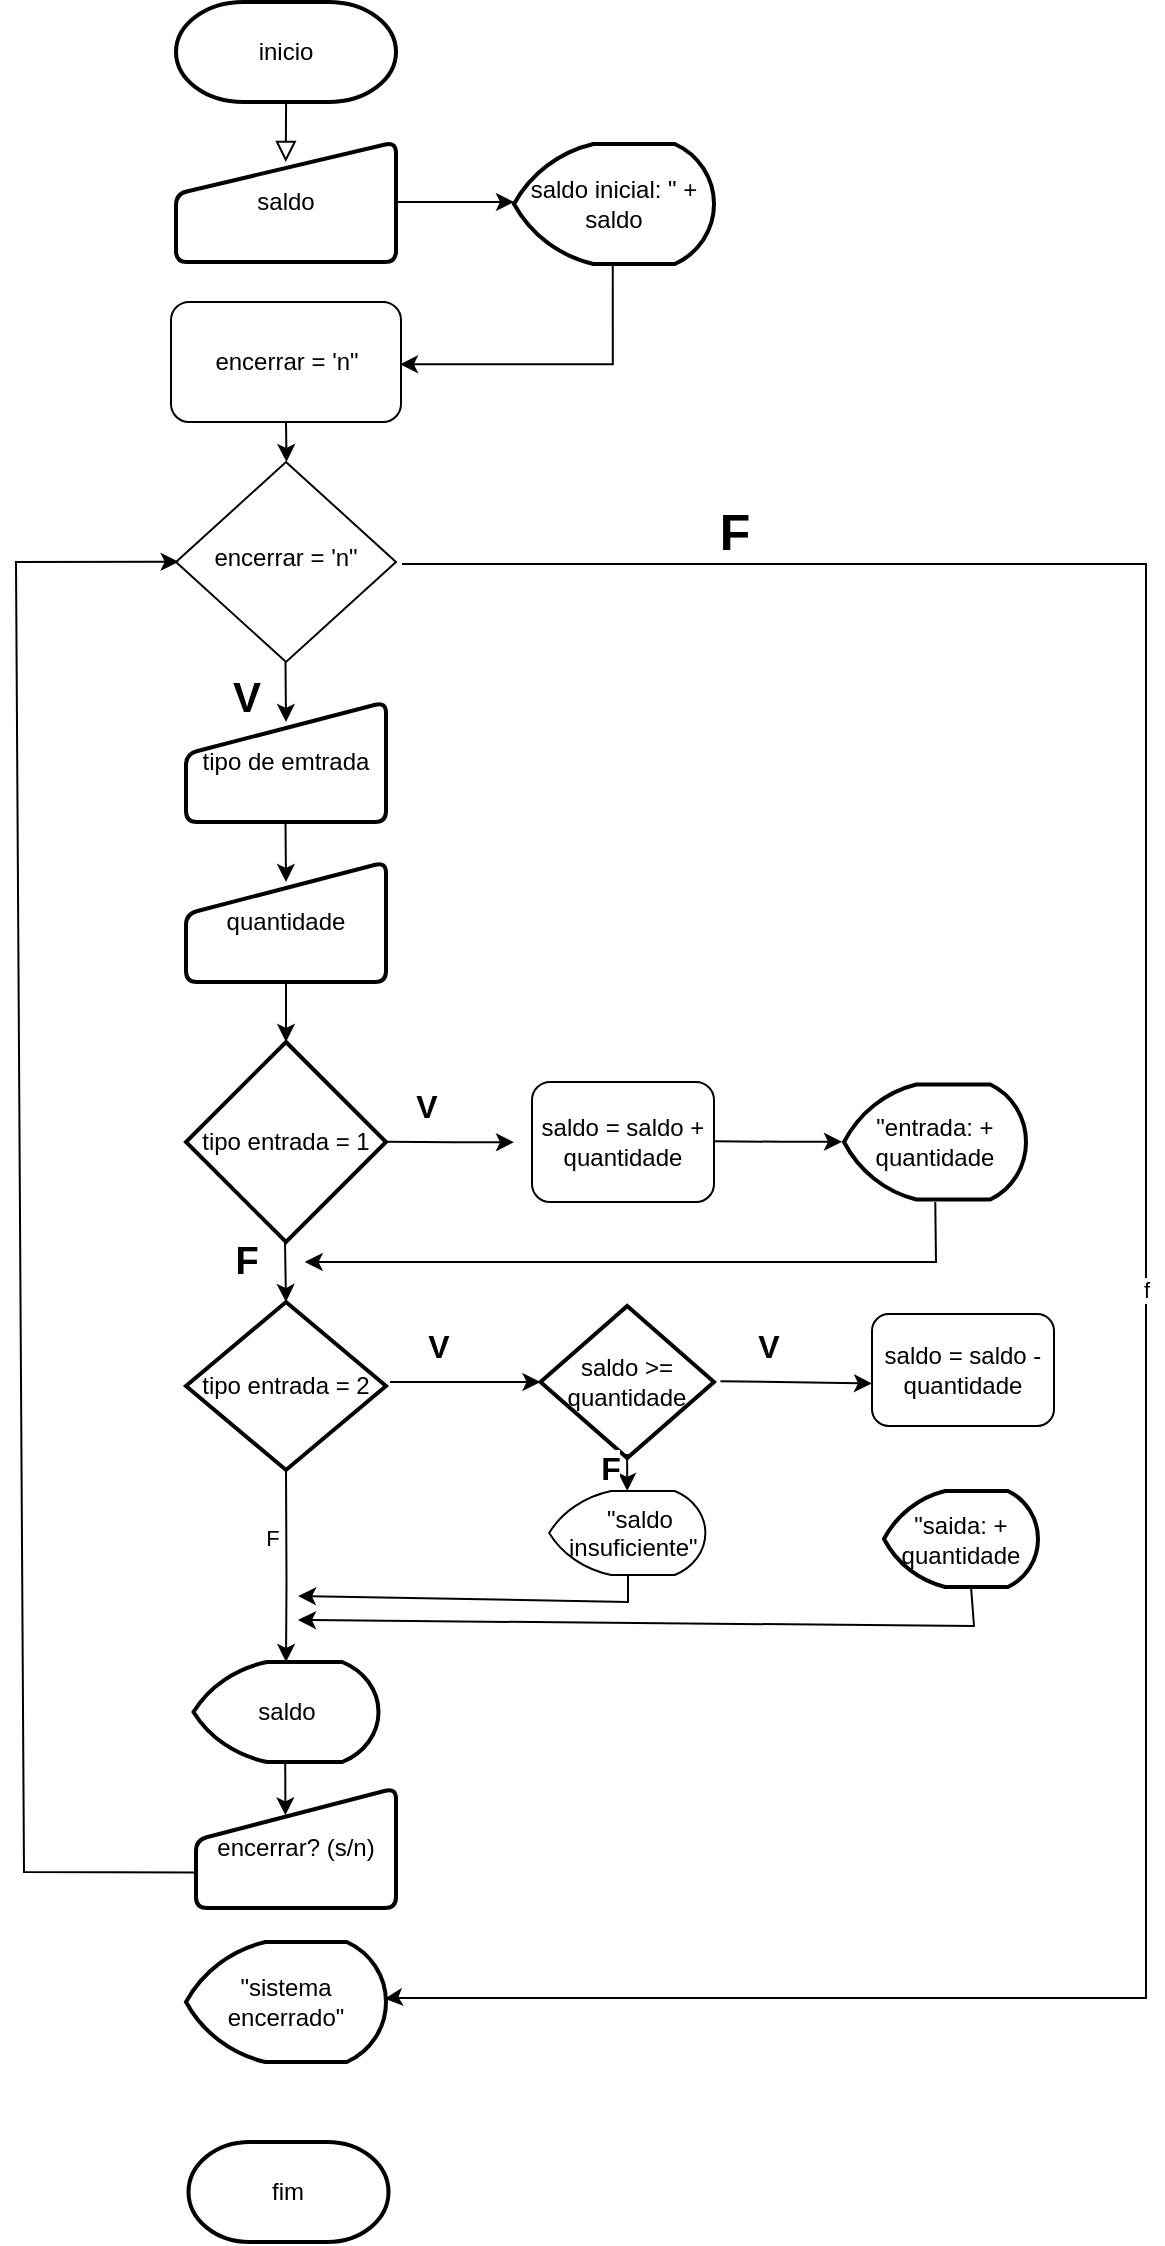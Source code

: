 <mxfile version="22.0.4" type="github">
  <diagram id="C5RBs43oDa-KdzZeNtuy" name="Page-1">
    <mxGraphModel dx="631" dy="1052" grid="0" gridSize="13" guides="0" tooltips="1" connect="0" arrows="1" fold="1" page="1" pageScale="1" pageWidth="827" pageHeight="1169" math="0" shadow="0">
      <root>
        <mxCell id="WIyWlLk6GJQsqaUBKTNV-0" />
        <mxCell id="WIyWlLk6GJQsqaUBKTNV-1" parent="WIyWlLk6GJQsqaUBKTNV-0" />
        <mxCell id="WIyWlLk6GJQsqaUBKTNV-2" value="" style="rounded=0;html=1;jettySize=auto;orthogonalLoop=1;fontSize=11;endArrow=block;endFill=0;endSize=8;strokeWidth=1;shadow=0;labelBackgroundColor=none;edgeStyle=orthogonalEdgeStyle;" parent="WIyWlLk6GJQsqaUBKTNV-1" edge="1">
          <mxGeometry relative="1" as="geometry">
            <mxPoint x="215.04" y="70" as="sourcePoint" />
            <mxPoint x="214.9" y="100" as="targetPoint" />
          </mxGeometry>
        </mxCell>
        <mxCell id="lSWkPtKDwUSZixuNPe9K-104" value="f" style="edgeStyle=orthogonalEdgeStyle;rounded=0;orthogonalLoop=1;jettySize=auto;html=1;entryX=0.993;entryY=0.473;entryDx=0;entryDy=0;entryPerimeter=0;exitX=1.027;exitY=0.51;exitDx=0;exitDy=0;exitPerimeter=0;" parent="WIyWlLk6GJQsqaUBKTNV-1" source="WIyWlLk6GJQsqaUBKTNV-10" target="lSWkPtKDwUSZixuNPe9K-48" edge="1">
          <mxGeometry relative="1" as="geometry">
            <mxPoint x="264.0" y="1020.02" as="targetPoint" />
            <Array as="points">
              <mxPoint x="645" y="301" />
              <mxPoint x="645" y="1018" />
              <mxPoint x="268" y="1018" />
            </Array>
            <mxPoint x="266.0" y="370.0" as="sourcePoint" />
          </mxGeometry>
        </mxCell>
        <mxCell id="lSWkPtKDwUSZixuNPe9K-108" value="F" style="edgeLabel;html=1;align=center;verticalAlign=middle;resizable=0;points=[];fontSize=25;fontStyle=1" parent="lSWkPtKDwUSZixuNPe9K-104" vertex="1" connectable="0">
          <mxGeometry x="-0.725" y="8" relative="1" as="geometry">
            <mxPoint x="-36" y="-9" as="offset" />
          </mxGeometry>
        </mxCell>
        <mxCell id="WIyWlLk6GJQsqaUBKTNV-10" value="encerrar = &#39;n&quot;" style="rhombus;whiteSpace=wrap;html=1;shadow=0;fontFamily=Helvetica;fontSize=12;align=center;strokeWidth=1;spacing=6;spacingTop=-4;" parent="WIyWlLk6GJQsqaUBKTNV-1" vertex="1">
          <mxGeometry x="160" y="250" width="110" height="100" as="geometry" />
        </mxCell>
        <mxCell id="lSWkPtKDwUSZixuNPe9K-5" value="inicio" style="strokeWidth=2;html=1;shape=mxgraph.flowchart.terminator;whiteSpace=wrap;" parent="WIyWlLk6GJQsqaUBKTNV-1" vertex="1">
          <mxGeometry x="160" y="20" width="110" height="50" as="geometry" />
        </mxCell>
        <mxCell id="lSWkPtKDwUSZixuNPe9K-6" value="encerrar = &#39;n&quot;" style="rounded=1;whiteSpace=wrap;html=1;" parent="WIyWlLk6GJQsqaUBKTNV-1" vertex="1">
          <mxGeometry x="157.5" y="170" width="115" height="60" as="geometry" />
        </mxCell>
        <mxCell id="lSWkPtKDwUSZixuNPe9K-8" value="" style="endArrow=classic;html=1;rounded=0;exitX=0.5;exitY=1;exitDx=0;exitDy=0;" parent="WIyWlLk6GJQsqaUBKTNV-1" source="lSWkPtKDwUSZixuNPe9K-6" edge="1">
          <mxGeometry width="50" height="50" relative="1" as="geometry">
            <mxPoint x="214.75" y="190" as="sourcePoint" />
            <mxPoint x="215.25" y="250" as="targetPoint" />
          </mxGeometry>
        </mxCell>
        <mxCell id="lSWkPtKDwUSZixuNPe9K-9" value="quantidade" style="html=1;strokeWidth=2;shape=manualInput;whiteSpace=wrap;rounded=1;size=26;arcSize=11;" parent="WIyWlLk6GJQsqaUBKTNV-1" vertex="1">
          <mxGeometry x="165" y="450" width="100" height="60" as="geometry" />
        </mxCell>
        <mxCell id="lSWkPtKDwUSZixuNPe9K-10" value="tipo de emtrada" style="html=1;strokeWidth=2;shape=manualInput;whiteSpace=wrap;rounded=1;size=26;arcSize=11;" parent="WIyWlLk6GJQsqaUBKTNV-1" vertex="1">
          <mxGeometry x="165" y="370" width="100" height="60" as="geometry" />
        </mxCell>
        <mxCell id="lSWkPtKDwUSZixuNPe9K-13" value="" style="endArrow=classic;html=1;rounded=0;entryX=0.447;entryY=0.228;entryDx=0;entryDy=0;entryPerimeter=0;" parent="WIyWlLk6GJQsqaUBKTNV-1" target="lSWkPtKDwUSZixuNPe9K-47" edge="1">
          <mxGeometry width="50" height="50" relative="1" as="geometry">
            <mxPoint x="214.58" y="880" as="sourcePoint" />
            <mxPoint x="215.08" y="910" as="targetPoint" />
          </mxGeometry>
        </mxCell>
        <mxCell id="lSWkPtKDwUSZixuNPe9K-109" style="edgeStyle=orthogonalEdgeStyle;rounded=0;orthogonalLoop=1;jettySize=auto;html=1;" parent="WIyWlLk6GJQsqaUBKTNV-1" source="lSWkPtKDwUSZixuNPe9K-20" edge="1">
          <mxGeometry relative="1" as="geometry">
            <mxPoint x="329" y="120" as="targetPoint" />
          </mxGeometry>
        </mxCell>
        <mxCell id="lSWkPtKDwUSZixuNPe9K-20" value="saldo" style="html=1;strokeWidth=2;shape=manualInput;whiteSpace=wrap;rounded=1;size=26;arcSize=11;" parent="WIyWlLk6GJQsqaUBKTNV-1" vertex="1">
          <mxGeometry x="160" y="90" width="110" height="60" as="geometry" />
        </mxCell>
        <mxCell id="lSWkPtKDwUSZixuNPe9K-22" value="" style="endArrow=classic;html=1;rounded=0;" parent="WIyWlLk6GJQsqaUBKTNV-1" edge="1">
          <mxGeometry width="50" height="50" relative="1" as="geometry">
            <mxPoint x="214.75" y="350" as="sourcePoint" />
            <mxPoint x="215" y="380" as="targetPoint" />
          </mxGeometry>
        </mxCell>
        <mxCell id="lSWkPtKDwUSZixuNPe9K-58" value="V" style="edgeLabel;html=1;align=center;verticalAlign=middle;resizable=0;points=[];fontStyle=1;fontSize=21;spacing=1;spacingTop=-11;" parent="lSWkPtKDwUSZixuNPe9K-22" vertex="1" connectable="0">
          <mxGeometry x="0.474" y="1" relative="1" as="geometry">
            <mxPoint x="-21" as="offset" />
          </mxGeometry>
        </mxCell>
        <mxCell id="lSWkPtKDwUSZixuNPe9K-23" value="" style="endArrow=classic;html=1;rounded=0;" parent="WIyWlLk6GJQsqaUBKTNV-1" edge="1">
          <mxGeometry width="50" height="50" relative="1" as="geometry">
            <mxPoint x="214.75" y="430" as="sourcePoint" />
            <mxPoint x="215" y="460" as="targetPoint" />
          </mxGeometry>
        </mxCell>
        <mxCell id="lSWkPtKDwUSZixuNPe9K-38" value="" style="endArrow=classic;html=1;rounded=0;" parent="WIyWlLk6GJQsqaUBKTNV-1" target="lSWkPtKDwUSZixuNPe9K-39" edge="1">
          <mxGeometry width="50" height="50" relative="1" as="geometry">
            <mxPoint x="215" y="510" as="sourcePoint" />
            <mxPoint x="215" y="520" as="targetPoint" />
          </mxGeometry>
        </mxCell>
        <mxCell id="lSWkPtKDwUSZixuNPe9K-39" value="tipo entrada = 1" style="strokeWidth=2;html=1;shape=mxgraph.flowchart.decision;whiteSpace=wrap;" parent="WIyWlLk6GJQsqaUBKTNV-1" vertex="1">
          <mxGeometry x="165" y="540" width="100" height="100" as="geometry" />
        </mxCell>
        <mxCell id="lSWkPtKDwUSZixuNPe9K-40" value="" style="endArrow=classic;html=1;rounded=0;" parent="WIyWlLk6GJQsqaUBKTNV-1" edge="1">
          <mxGeometry width="50" height="50" relative="1" as="geometry">
            <mxPoint x="214.5" y="640" as="sourcePoint" />
            <mxPoint x="215" y="670" as="targetPoint" />
          </mxGeometry>
        </mxCell>
        <mxCell id="lSWkPtKDwUSZixuNPe9K-56" value="F" style="edgeLabel;html=1;align=center;verticalAlign=middle;resizable=0;points=[];fontSize=19;fontStyle=1" parent="lSWkPtKDwUSZixuNPe9K-40" vertex="1" connectable="0">
          <mxGeometry x="-0.346" relative="1" as="geometry">
            <mxPoint x="-20" as="offset" />
          </mxGeometry>
        </mxCell>
        <mxCell id="lSWkPtKDwUSZixuNPe9K-41" value="tipo entrada = 2" style="strokeWidth=2;html=1;shape=mxgraph.flowchart.decision;whiteSpace=wrap;" parent="WIyWlLk6GJQsqaUBKTNV-1" vertex="1">
          <mxGeometry x="165" y="670" width="100" height="84" as="geometry" />
        </mxCell>
        <mxCell id="lSWkPtKDwUSZixuNPe9K-42" value="" style="endArrow=classic;html=1;rounded=0;entryX=0.5;entryY=0;entryDx=0;entryDy=0;entryPerimeter=0;exitX=0.5;exitY=0.992;exitDx=0;exitDy=0;exitPerimeter=0;" parent="WIyWlLk6GJQsqaUBKTNV-1" source="lSWkPtKDwUSZixuNPe9K-41" target="lSWkPtKDwUSZixuNPe9K-45" edge="1">
          <mxGeometry width="50" height="50" relative="1" as="geometry">
            <mxPoint x="214.75" y="770" as="sourcePoint" />
            <mxPoint x="215.25" y="830" as="targetPoint" />
            <Array as="points">
              <mxPoint x="215.25" y="810" />
            </Array>
          </mxGeometry>
        </mxCell>
        <mxCell id="lSWkPtKDwUSZixuNPe9K-55" value="&lt;p style=&quot;line-height: 30%;&quot;&gt;F&lt;/p&gt;" style="edgeLabel;html=1;align=center;verticalAlign=middle;resizable=0;points=[];" parent="lSWkPtKDwUSZixuNPe9K-42" vertex="1" connectable="0">
          <mxGeometry x="-0.286" y="1" relative="1" as="geometry">
            <mxPoint x="-8" as="offset" />
          </mxGeometry>
        </mxCell>
        <mxCell id="lSWkPtKDwUSZixuNPe9K-45" value="saldo" style="strokeWidth=2;html=1;shape=mxgraph.flowchart.display;whiteSpace=wrap;" parent="WIyWlLk6GJQsqaUBKTNV-1" vertex="1">
          <mxGeometry x="168.75" y="850" width="92.5" height="50" as="geometry" />
        </mxCell>
        <mxCell id="lSWkPtKDwUSZixuNPe9K-47" value="encerrar? (s/n)" style="html=1;strokeWidth=2;shape=manualInput;whiteSpace=wrap;rounded=1;size=26;arcSize=11;" parent="WIyWlLk6GJQsqaUBKTNV-1" vertex="1">
          <mxGeometry x="170" y="913" width="100" height="60" as="geometry" />
        </mxCell>
        <mxCell id="lSWkPtKDwUSZixuNPe9K-48" value="&quot;sistema encerrado&quot;" style="strokeWidth=2;html=1;shape=mxgraph.flowchart.display;whiteSpace=wrap;" parent="WIyWlLk6GJQsqaUBKTNV-1" vertex="1">
          <mxGeometry x="165" y="990" width="100" height="60" as="geometry" />
        </mxCell>
        <mxCell id="lSWkPtKDwUSZixuNPe9K-49" value="fim" style="strokeWidth=2;html=1;shape=mxgraph.flowchart.terminator;whiteSpace=wrap;" parent="WIyWlLk6GJQsqaUBKTNV-1" vertex="1">
          <mxGeometry x="166.25" y="1090" width="100" height="50" as="geometry" />
        </mxCell>
        <mxCell id="lSWkPtKDwUSZixuNPe9K-50" value="" style="endArrow=classic;html=1;rounded=0;entryX=0.012;entryY=0.499;entryDx=0;entryDy=0;entryPerimeter=0;exitX=0.003;exitY=0.705;exitDx=0;exitDy=0;exitPerimeter=0;" parent="WIyWlLk6GJQsqaUBKTNV-1" source="lSWkPtKDwUSZixuNPe9K-47" target="WIyWlLk6GJQsqaUBKTNV-10" edge="1">
          <mxGeometry width="50" height="50" relative="1" as="geometry">
            <mxPoint x="169" y="953" as="sourcePoint" />
            <mxPoint x="160" y="300" as="targetPoint" />
            <Array as="points">
              <mxPoint x="84" y="955" />
              <mxPoint x="80" y="300" />
            </Array>
          </mxGeometry>
        </mxCell>
        <mxCell id="lSWkPtKDwUSZixuNPe9K-51" value="&lt;p style=&quot;font-size: 16px; line-height: 0%;&quot;&gt;V&lt;/p&gt;" style="endArrow=classic;html=1;rounded=0;entryX=0;entryY=0.5;entryDx=0;entryDy=0;entryPerimeter=0;fontStyle=1" parent="WIyWlLk6GJQsqaUBKTNV-1" edge="1">
          <mxGeometry x="-0.378" y="18" width="50" height="50" relative="1" as="geometry">
            <mxPoint x="267" y="710" as="sourcePoint" />
            <mxPoint x="342.25" y="710" as="targetPoint" />
            <Array as="points">
              <mxPoint x="300" y="710" />
            </Array>
            <mxPoint as="offset" />
          </mxGeometry>
        </mxCell>
        <mxCell id="lSWkPtKDwUSZixuNPe9K-54" value="&lt;p style=&quot;font-size: 16px; line-height: 0%;&quot;&gt;V&lt;/p&gt;" style="endArrow=classic;html=1;rounded=0;fontStyle=1" parent="WIyWlLk6GJQsqaUBKTNV-1" edge="1">
          <mxGeometry x="-0.378" y="18" width="50" height="50" relative="1" as="geometry">
            <mxPoint x="265" y="589.89" as="sourcePoint" />
            <mxPoint x="329" y="590.09" as="targetPoint" />
            <Array as="points">
              <mxPoint x="299" y="590.09" />
            </Array>
            <mxPoint as="offset" />
          </mxGeometry>
        </mxCell>
        <mxCell id="lSWkPtKDwUSZixuNPe9K-61" value="saldo = saldo + quantidade" style="rounded=1;whiteSpace=wrap;html=1;" parent="WIyWlLk6GJQsqaUBKTNV-1" vertex="1">
          <mxGeometry x="338" y="560" width="91" height="60" as="geometry" />
        </mxCell>
        <mxCell id="lSWkPtKDwUSZixuNPe9K-62" value="saldo &amp;gt;=&lt;br&gt;quantidade" style="strokeWidth=2;html=1;shape=mxgraph.flowchart.decision;whiteSpace=wrap;" parent="WIyWlLk6GJQsqaUBKTNV-1" vertex="1">
          <mxGeometry x="342.25" y="672" width="86.75" height="76" as="geometry" />
        </mxCell>
        <mxCell id="lSWkPtKDwUSZixuNPe9K-63" value="&lt;p style=&quot;text-align: center; line-height: 110%;&quot;&gt;&amp;nbsp; &amp;nbsp; &quot;saldo&amp;nbsp; &amp;nbsp;&lt;span style=&quot;background-color: initial; text-align: center;&quot;&gt;insuficiente&quot;&lt;/span&gt;&lt;/p&gt;" style="strokeWidth=1;html=1;shape=mxgraph.flowchart.display;whiteSpace=wrap;align=left;shadow=0;" parent="WIyWlLk6GJQsqaUBKTNV-1" vertex="1">
          <mxGeometry x="346.57" y="764.5" width="78.12" height="42" as="geometry" />
        </mxCell>
        <mxCell id="lSWkPtKDwUSZixuNPe9K-65" value="&lt;p style=&quot;font-size: 16px; line-height: 0%;&quot;&gt;&lt;b&gt;V&lt;/b&gt;&lt;/p&gt;" style="endArrow=classic;html=1;rounded=0;exitX=1.037;exitY=0.495;exitDx=0;exitDy=0;exitPerimeter=0;entryX=0;entryY=0.62;entryDx=0;entryDy=0;entryPerimeter=0;" parent="WIyWlLk6GJQsqaUBKTNV-1" source="lSWkPtKDwUSZixuNPe9K-62" target="lSWkPtKDwUSZixuNPe9K-67" edge="1">
          <mxGeometry x="-0.378" y="18" width="50" height="50" relative="1" as="geometry">
            <mxPoint x="432" y="690.0" as="sourcePoint" />
            <mxPoint x="505" y="701.87" as="targetPoint" />
            <Array as="points" />
            <mxPoint as="offset" />
          </mxGeometry>
        </mxCell>
        <mxCell id="lSWkPtKDwUSZixuNPe9K-66" value="&lt;p style=&quot;font-size: 16px; line-height: 0%;&quot;&gt;&lt;br&gt;&lt;/p&gt;" style="endArrow=classic;html=1;rounded=0;" parent="WIyWlLk6GJQsqaUBKTNV-1" edge="1">
          <mxGeometry x="-0.378" y="18" width="50" height="50" relative="1" as="geometry">
            <mxPoint x="429" y="589.67" as="sourcePoint" />
            <mxPoint x="493" y="589.87" as="targetPoint" />
            <Array as="points">
              <mxPoint x="463" y="589.87" />
            </Array>
            <mxPoint as="offset" />
          </mxGeometry>
        </mxCell>
        <mxCell id="lSWkPtKDwUSZixuNPe9K-67" value="saldo = saldo -&lt;br&gt;quantidade" style="rounded=1;whiteSpace=wrap;html=1;" parent="WIyWlLk6GJQsqaUBKTNV-1" vertex="1">
          <mxGeometry x="508" y="676" width="91" height="56" as="geometry" />
        </mxCell>
        <mxCell id="lSWkPtKDwUSZixuNPe9K-68" value="&quot;saida: +&lt;br&gt;quantidade" style="strokeWidth=2;html=1;shape=mxgraph.flowchart.display;whiteSpace=wrap;" parent="WIyWlLk6GJQsqaUBKTNV-1" vertex="1">
          <mxGeometry x="514" y="764.5" width="77" height="48" as="geometry" />
        </mxCell>
        <mxCell id="lSWkPtKDwUSZixuNPe9K-77" style="edgeStyle=orthogonalEdgeStyle;rounded=0;orthogonalLoop=1;jettySize=auto;html=1;exitX=0.5;exitY=1;exitDx=0;exitDy=0;exitPerimeter=0;" parent="WIyWlLk6GJQsqaUBKTNV-1" source="lSWkPtKDwUSZixuNPe9K-69" edge="1">
          <mxGeometry relative="1" as="geometry">
            <mxPoint x="539.556" y="618.75" as="targetPoint" />
          </mxGeometry>
        </mxCell>
        <mxCell id="lSWkPtKDwUSZixuNPe9K-69" value="&quot;entrada: +&lt;br&gt;quantidade" style="strokeWidth=2;html=1;shape=mxgraph.flowchart.display;whiteSpace=wrap;" parent="WIyWlLk6GJQsqaUBKTNV-1" vertex="1">
          <mxGeometry x="494" y="561.25" width="91" height="57.5" as="geometry" />
        </mxCell>
        <mxCell id="lSWkPtKDwUSZixuNPe9K-79" value="" style="endArrow=classic;html=1;rounded=0;exitX=0.576;exitY=1.018;exitDx=0;exitDy=0;exitPerimeter=0;" parent="WIyWlLk6GJQsqaUBKTNV-1" edge="1">
          <mxGeometry width="50" height="50" relative="1" as="geometry">
            <mxPoint x="539.636" y="619.995" as="sourcePoint" />
            <mxPoint x="224.333" y="650" as="targetPoint" />
            <Array as="points">
              <mxPoint x="540" y="650" />
              <mxPoint x="377" y="650" />
            </Array>
          </mxGeometry>
        </mxCell>
        <mxCell id="lSWkPtKDwUSZixuNPe9K-87" value="" style="endArrow=classic;html=1;rounded=0;" parent="WIyWlLk6GJQsqaUBKTNV-1" edge="1">
          <mxGeometry width="50" height="50" relative="1" as="geometry">
            <mxPoint x="386" y="807" as="sourcePoint" />
            <mxPoint x="221" y="817" as="targetPoint" />
            <Array as="points">
              <mxPoint x="386" y="820" />
            </Array>
          </mxGeometry>
        </mxCell>
        <mxCell id="lSWkPtKDwUSZixuNPe9K-92" value="" style="endArrow=classic;html=1;rounded=0;exitX=0.565;exitY=0.996;exitDx=0;exitDy=0;exitPerimeter=0;" parent="WIyWlLk6GJQsqaUBKTNV-1" source="lSWkPtKDwUSZixuNPe9K-68" edge="1">
          <mxGeometry width="50" height="50" relative="1" as="geometry">
            <mxPoint x="559" y="806" as="sourcePoint" />
            <mxPoint x="221" y="829" as="targetPoint" />
            <Array as="points">
              <mxPoint x="559" y="832" />
            </Array>
          </mxGeometry>
        </mxCell>
        <mxCell id="lSWkPtKDwUSZixuNPe9K-99" value="" style="endArrow=classic;html=1;rounded=0;entryX=0.5;entryY=0;entryDx=0;entryDy=0;entryPerimeter=0;" parent="WIyWlLk6GJQsqaUBKTNV-1" target="lSWkPtKDwUSZixuNPe9K-63" edge="1">
          <mxGeometry width="50" height="50" relative="1" as="geometry">
            <mxPoint x="385.56" y="746" as="sourcePoint" />
            <mxPoint x="385.56" y="759" as="targetPoint" />
          </mxGeometry>
        </mxCell>
        <mxCell id="lSWkPtKDwUSZixuNPe9K-101" value="F" style="edgeLabel;html=1;align=center;verticalAlign=middle;resizable=0;points=[];fontSize=16;fontStyle=1" parent="lSWkPtKDwUSZixuNPe9K-99" vertex="1" connectable="0">
          <mxGeometry x="-0.024" y="2" relative="1" as="geometry">
            <mxPoint x="-11" y="-2" as="offset" />
          </mxGeometry>
        </mxCell>
        <mxCell id="wRMl8L-3ksBGkZzLNnt2-1" style="edgeStyle=orthogonalEdgeStyle;rounded=0;orthogonalLoop=1;jettySize=auto;html=1;entryX=1.001;entryY=0.519;entryDx=0;entryDy=0;entryPerimeter=0;" edge="1" parent="WIyWlLk6GJQsqaUBKTNV-1">
          <mxGeometry relative="1" as="geometry">
            <mxPoint x="271.995" y="201.14" as="targetPoint" />
            <mxPoint x="378.38" y="151" as="sourcePoint" />
            <Array as="points">
              <mxPoint x="378" y="201" />
            </Array>
          </mxGeometry>
        </mxCell>
        <mxCell id="wRMl8L-3ksBGkZzLNnt2-0" value="saldo inicial: &quot; +&lt;br&gt;saldo&lt;br&gt;" style="strokeWidth=2;html=1;shape=mxgraph.flowchart.display;whiteSpace=wrap;" vertex="1" parent="WIyWlLk6GJQsqaUBKTNV-1">
          <mxGeometry x="329" y="91" width="100" height="60" as="geometry" />
        </mxCell>
      </root>
    </mxGraphModel>
  </diagram>
</mxfile>
